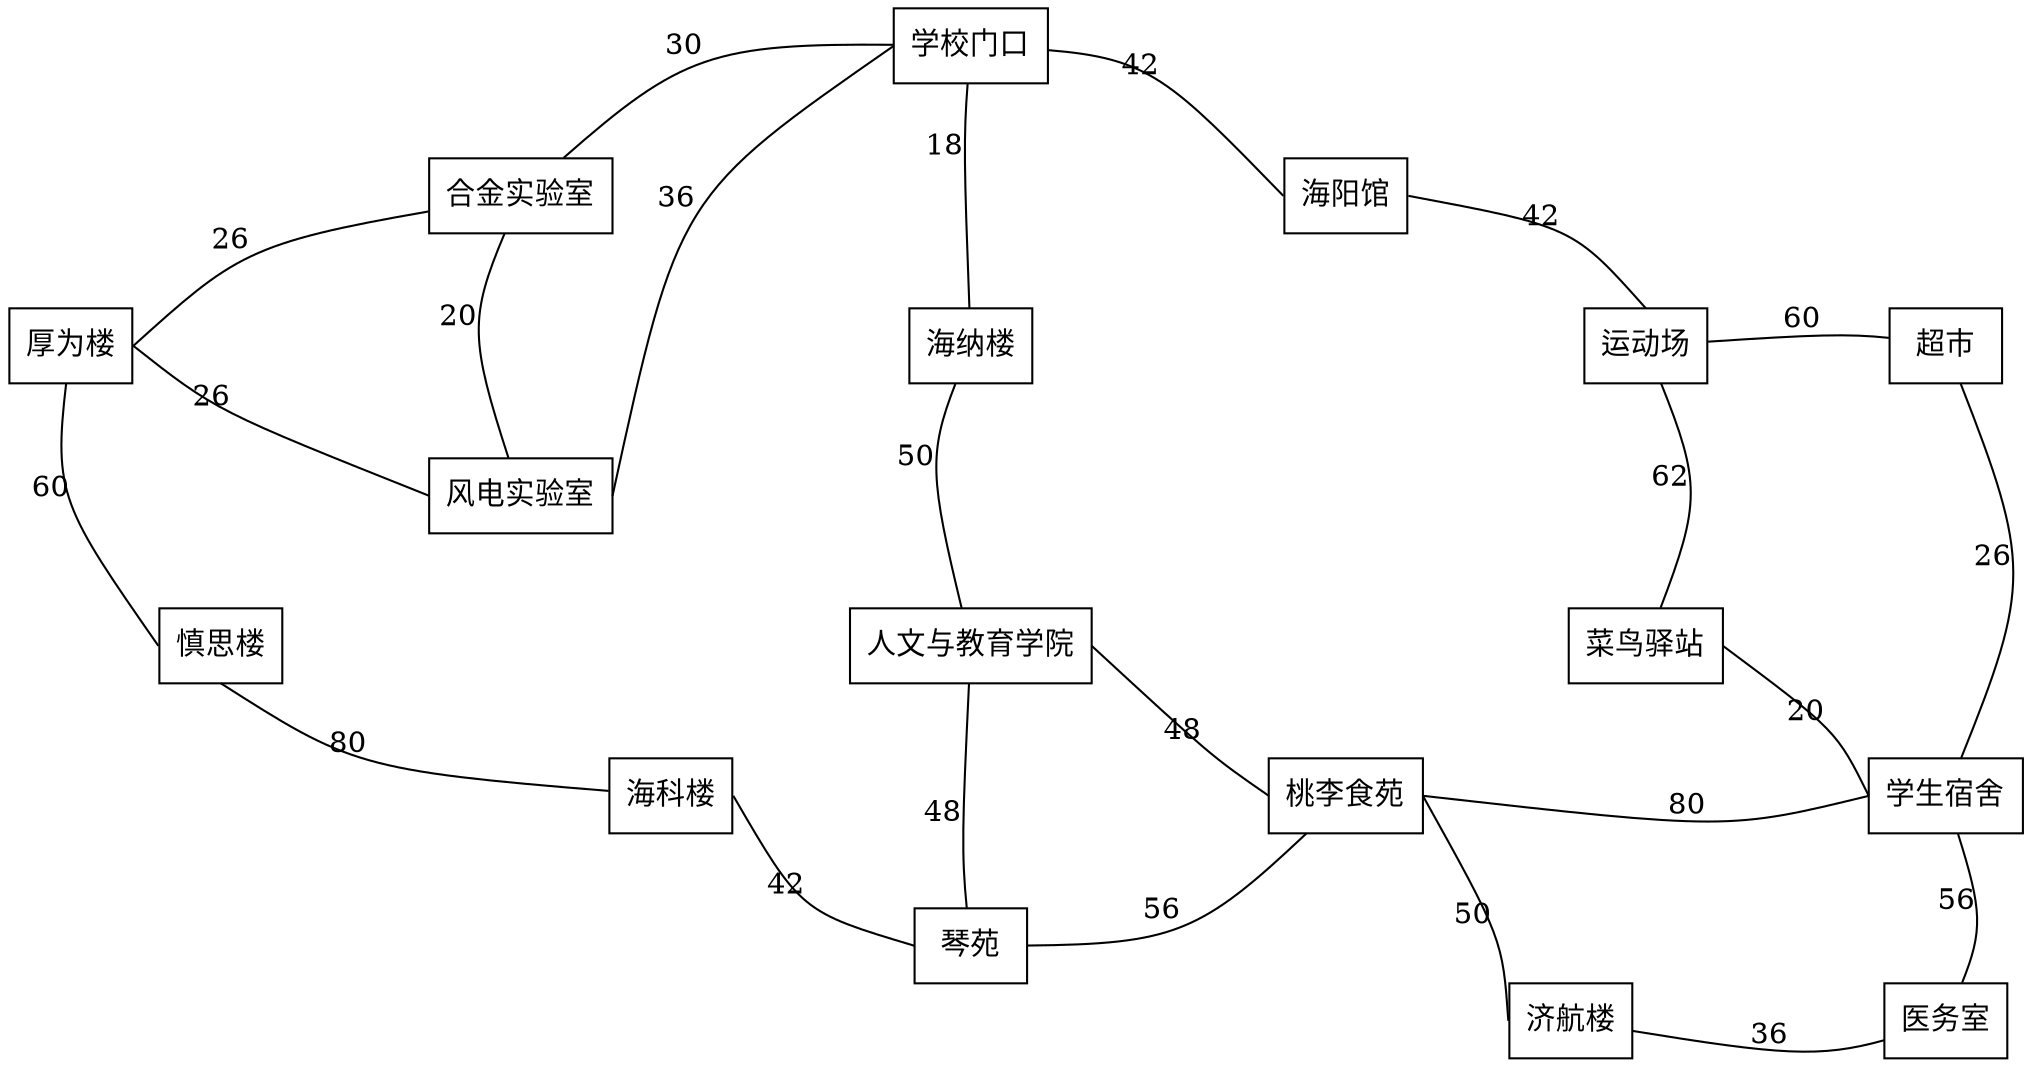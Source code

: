 graph G{layout=fdp;node[shape=rect, fontname=KaiTi];splines=curved;0[label="厚为楼", pos="0.00,6.00!"];1[label="慎思楼", pos="1.00,4.00!"];2[label="合金实验室", pos="3.00,7.00!"];3[label="风电实验室", pos="3.00,5.00!"];4[label="海科楼", pos="4.00,3.00!"];5[label="学校门口", pos="6.00,8.00!"];6[label="海纳楼", pos="6.00,6.00!"];7[label="人文与教育学院", pos="6.00,4.00!"];8[label="琴苑", pos="6.00,2.00!"];9[label="海阳馆", pos="8.50,7.00!"];10[label="桃李食苑", pos="8.50,3.00!"];11[label="济航楼", pos="10.00,1.50!"];12[label="运动场", pos="10.50,6.00!"];13[label="菜鸟驿站", pos="10.50,4.00!"];14[label="超市", pos="12.50,6.00!"];15[label="学生宿舍", pos="12.50,3.00!"];16[label="医务室", pos="12.50,1.50!"];0--1[label=60,headport=w];0--2[label=26,tailport=e];0--3[label=26,tailport=e,headport=w];1--4[label=80,tailport=s];2--3[label=20];2--5[label=30];3--5[label=36,tailport=e,headport=w];4--8[label=42,tailport=e,headport=w];5--6[label=18];5--9[label=42,headport=w];6--7[label=50];7--8[label=48];7--10[label=48,tailport=e,headport=w];8--10[label=56];9--12[label=42,tailport=e,headport=n];10--11[label=50,tailport=e,headport=w];10--15[label=80,tailport=e,headport=w];11--16[label=36];12--13[label=62];12--14[label=60];13--15[label=20,tailport=e,headport=w];14--15[label=26];15--16[label=56];}